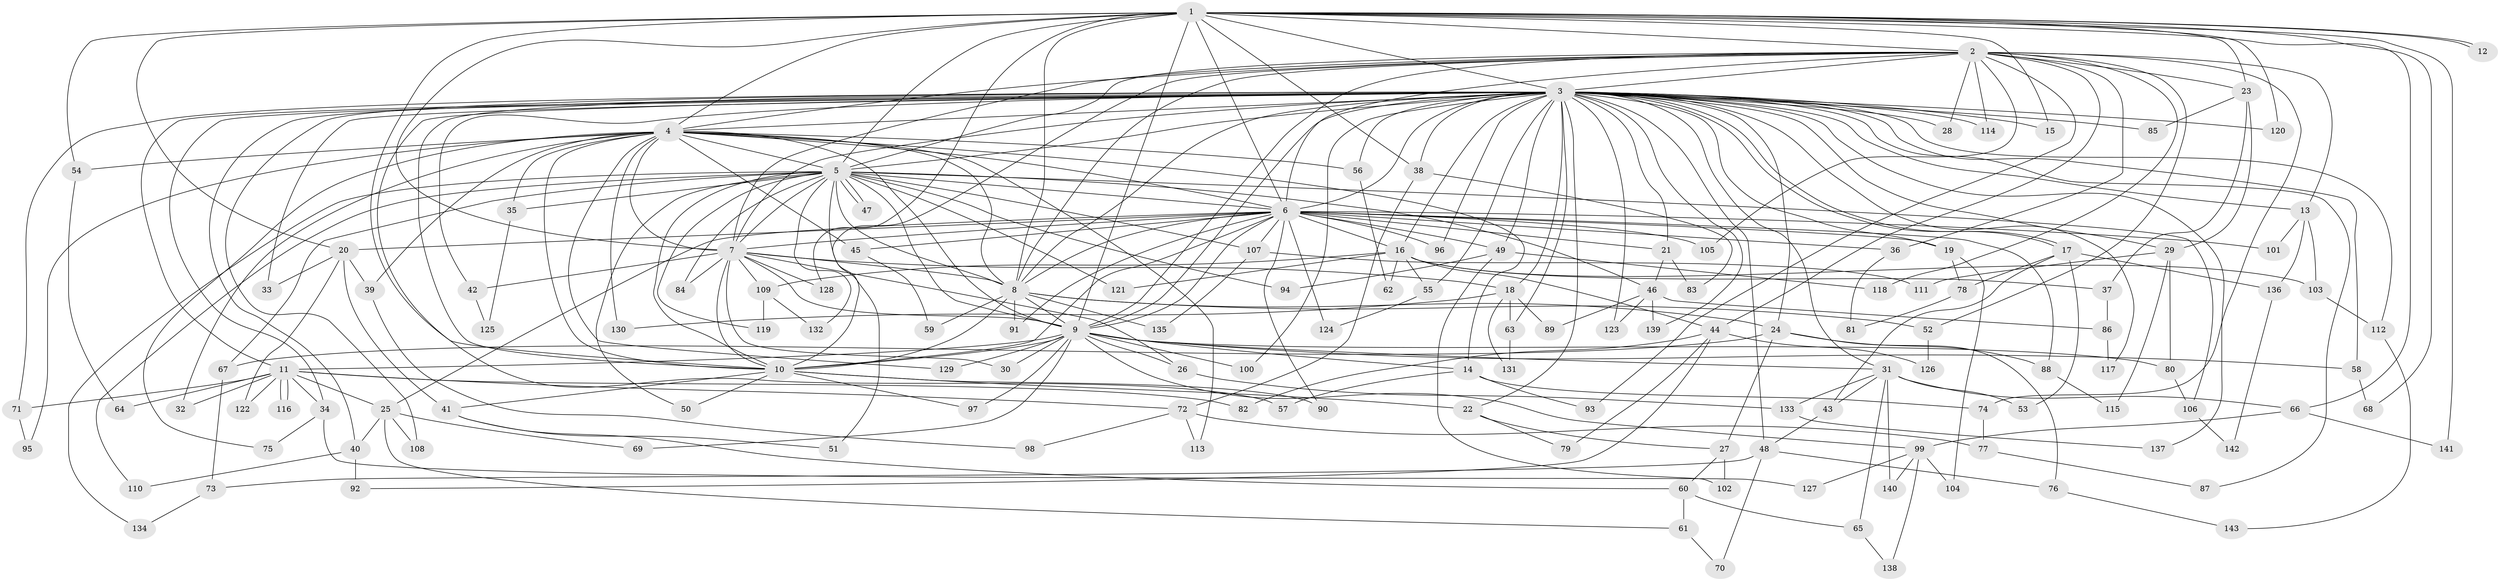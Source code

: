 // Generated by graph-tools (version 1.1) at 2025/34/03/09/25 02:34:58]
// undirected, 143 vertices, 311 edges
graph export_dot {
graph [start="1"]
  node [color=gray90,style=filled];
  1;
  2;
  3;
  4;
  5;
  6;
  7;
  8;
  9;
  10;
  11;
  12;
  13;
  14;
  15;
  16;
  17;
  18;
  19;
  20;
  21;
  22;
  23;
  24;
  25;
  26;
  27;
  28;
  29;
  30;
  31;
  32;
  33;
  34;
  35;
  36;
  37;
  38;
  39;
  40;
  41;
  42;
  43;
  44;
  45;
  46;
  47;
  48;
  49;
  50;
  51;
  52;
  53;
  54;
  55;
  56;
  57;
  58;
  59;
  60;
  61;
  62;
  63;
  64;
  65;
  66;
  67;
  68;
  69;
  70;
  71;
  72;
  73;
  74;
  75;
  76;
  77;
  78;
  79;
  80;
  81;
  82;
  83;
  84;
  85;
  86;
  87;
  88;
  89;
  90;
  91;
  92;
  93;
  94;
  95;
  96;
  97;
  98;
  99;
  100;
  101;
  102;
  103;
  104;
  105;
  106;
  107;
  108;
  109;
  110;
  111;
  112;
  113;
  114;
  115;
  116;
  117;
  118;
  119;
  120;
  121;
  122;
  123;
  124;
  125;
  126;
  127;
  128;
  129;
  130;
  131;
  132;
  133;
  134;
  135;
  136;
  137;
  138;
  139;
  140;
  141;
  142;
  143;
  1 -- 2;
  1 -- 3;
  1 -- 4;
  1 -- 5;
  1 -- 6;
  1 -- 7;
  1 -- 8;
  1 -- 9;
  1 -- 10;
  1 -- 12;
  1 -- 12;
  1 -- 15;
  1 -- 20;
  1 -- 23;
  1 -- 38;
  1 -- 54;
  1 -- 66;
  1 -- 68;
  1 -- 120;
  1 -- 128;
  1 -- 141;
  2 -- 3;
  2 -- 4;
  2 -- 5;
  2 -- 6;
  2 -- 7;
  2 -- 8;
  2 -- 9;
  2 -- 10;
  2 -- 13;
  2 -- 23;
  2 -- 28;
  2 -- 36;
  2 -- 44;
  2 -- 52;
  2 -- 74;
  2 -- 93;
  2 -- 105;
  2 -- 114;
  2 -- 118;
  3 -- 4;
  3 -- 5;
  3 -- 6;
  3 -- 7;
  3 -- 8;
  3 -- 9;
  3 -- 10;
  3 -- 11;
  3 -- 13;
  3 -- 15;
  3 -- 16;
  3 -- 17;
  3 -- 17;
  3 -- 18;
  3 -- 19;
  3 -- 21;
  3 -- 22;
  3 -- 24;
  3 -- 28;
  3 -- 29;
  3 -- 31;
  3 -- 33;
  3 -- 34;
  3 -- 38;
  3 -- 40;
  3 -- 42;
  3 -- 48;
  3 -- 49;
  3 -- 55;
  3 -- 56;
  3 -- 57;
  3 -- 58;
  3 -- 63;
  3 -- 71;
  3 -- 85;
  3 -- 87;
  3 -- 96;
  3 -- 100;
  3 -- 108;
  3 -- 112;
  3 -- 114;
  3 -- 117;
  3 -- 120;
  3 -- 123;
  3 -- 137;
  3 -- 139;
  4 -- 5;
  4 -- 6;
  4 -- 7;
  4 -- 8;
  4 -- 9;
  4 -- 10;
  4 -- 14;
  4 -- 32;
  4 -- 35;
  4 -- 39;
  4 -- 45;
  4 -- 54;
  4 -- 56;
  4 -- 75;
  4 -- 95;
  4 -- 113;
  4 -- 129;
  4 -- 130;
  5 -- 6;
  5 -- 7;
  5 -- 8;
  5 -- 9;
  5 -- 10;
  5 -- 35;
  5 -- 46;
  5 -- 47;
  5 -- 47;
  5 -- 50;
  5 -- 51;
  5 -- 67;
  5 -- 84;
  5 -- 94;
  5 -- 106;
  5 -- 107;
  5 -- 110;
  5 -- 119;
  5 -- 121;
  5 -- 132;
  5 -- 134;
  6 -- 7;
  6 -- 8;
  6 -- 9;
  6 -- 10;
  6 -- 16;
  6 -- 19;
  6 -- 20;
  6 -- 21;
  6 -- 25;
  6 -- 36;
  6 -- 45;
  6 -- 49;
  6 -- 88;
  6 -- 90;
  6 -- 91;
  6 -- 96;
  6 -- 101;
  6 -- 105;
  6 -- 107;
  6 -- 124;
  7 -- 8;
  7 -- 9;
  7 -- 10;
  7 -- 18;
  7 -- 26;
  7 -- 30;
  7 -- 42;
  7 -- 84;
  7 -- 109;
  7 -- 128;
  8 -- 9;
  8 -- 10;
  8 -- 24;
  8 -- 52;
  8 -- 59;
  8 -- 91;
  8 -- 135;
  9 -- 10;
  9 -- 11;
  9 -- 14;
  9 -- 26;
  9 -- 30;
  9 -- 31;
  9 -- 58;
  9 -- 69;
  9 -- 80;
  9 -- 97;
  9 -- 99;
  9 -- 100;
  9 -- 129;
  10 -- 22;
  10 -- 41;
  10 -- 50;
  10 -- 90;
  10 -- 97;
  11 -- 25;
  11 -- 32;
  11 -- 34;
  11 -- 64;
  11 -- 71;
  11 -- 72;
  11 -- 82;
  11 -- 116;
  11 -- 116;
  11 -- 122;
  13 -- 101;
  13 -- 103;
  13 -- 136;
  14 -- 57;
  14 -- 74;
  14 -- 93;
  16 -- 37;
  16 -- 44;
  16 -- 55;
  16 -- 62;
  16 -- 103;
  16 -- 109;
  16 -- 121;
  17 -- 43;
  17 -- 53;
  17 -- 78;
  17 -- 136;
  18 -- 63;
  18 -- 89;
  18 -- 130;
  18 -- 131;
  19 -- 78;
  19 -- 104;
  20 -- 33;
  20 -- 39;
  20 -- 41;
  20 -- 122;
  21 -- 46;
  21 -- 83;
  22 -- 27;
  22 -- 79;
  23 -- 29;
  23 -- 37;
  23 -- 85;
  24 -- 27;
  24 -- 67;
  24 -- 76;
  24 -- 88;
  25 -- 40;
  25 -- 61;
  25 -- 69;
  25 -- 108;
  26 -- 133;
  27 -- 60;
  27 -- 102;
  29 -- 80;
  29 -- 111;
  29 -- 115;
  31 -- 43;
  31 -- 53;
  31 -- 65;
  31 -- 66;
  31 -- 133;
  31 -- 140;
  34 -- 75;
  34 -- 127;
  35 -- 125;
  36 -- 81;
  37 -- 86;
  38 -- 72;
  38 -- 83;
  39 -- 98;
  40 -- 92;
  40 -- 110;
  41 -- 51;
  41 -- 60;
  42 -- 125;
  43 -- 48;
  44 -- 79;
  44 -- 82;
  44 -- 92;
  44 -- 126;
  45 -- 59;
  46 -- 86;
  46 -- 89;
  46 -- 123;
  46 -- 139;
  48 -- 70;
  48 -- 73;
  48 -- 76;
  49 -- 94;
  49 -- 102;
  49 -- 118;
  52 -- 126;
  54 -- 64;
  55 -- 124;
  56 -- 62;
  58 -- 68;
  60 -- 61;
  60 -- 65;
  61 -- 70;
  63 -- 131;
  65 -- 138;
  66 -- 99;
  66 -- 141;
  67 -- 73;
  71 -- 95;
  72 -- 77;
  72 -- 98;
  72 -- 113;
  73 -- 134;
  74 -- 77;
  76 -- 143;
  77 -- 87;
  78 -- 81;
  80 -- 106;
  86 -- 117;
  88 -- 115;
  99 -- 104;
  99 -- 127;
  99 -- 138;
  99 -- 140;
  103 -- 112;
  106 -- 142;
  107 -- 111;
  107 -- 135;
  109 -- 119;
  109 -- 132;
  112 -- 143;
  133 -- 137;
  136 -- 142;
}
